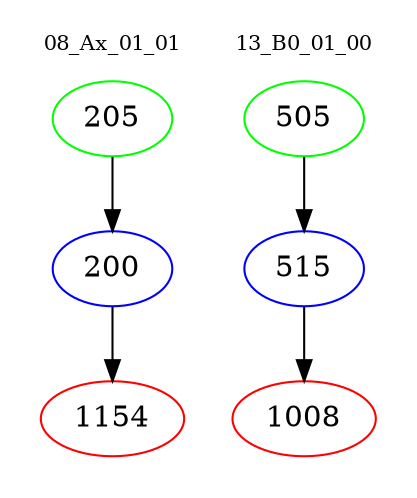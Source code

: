 digraph{
subgraph cluster_0 {
color = white
label = "08_Ax_01_01";
fontsize=10;
T0_205 [label="205", color="green"]
T0_205 -> T0_200 [color="black"]
T0_200 [label="200", color="blue"]
T0_200 -> T0_1154 [color="black"]
T0_1154 [label="1154", color="red"]
}
subgraph cluster_1 {
color = white
label = "13_B0_01_00";
fontsize=10;
T1_505 [label="505", color="green"]
T1_505 -> T1_515 [color="black"]
T1_515 [label="515", color="blue"]
T1_515 -> T1_1008 [color="black"]
T1_1008 [label="1008", color="red"]
}
}

